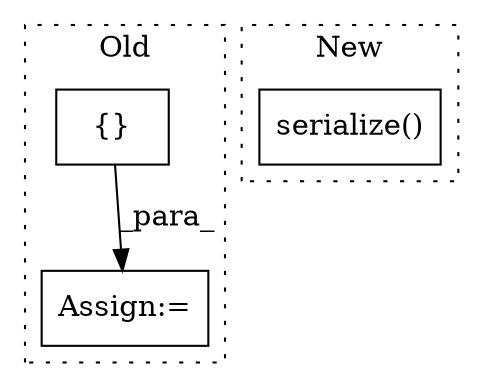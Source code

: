 digraph G {
subgraph cluster0 {
1 [label="{}" a="59" s="2439,2439" l="2,1" shape="box"];
3 [label="Assign:=" a="68" s="2436" l="3" shape="box"];
label = "Old";
style="dotted";
}
subgraph cluster1 {
2 [label="serialize()" a="75" s="4357,4396" l="24,1" shape="box"];
label = "New";
style="dotted";
}
1 -> 3 [label="_para_"];
}